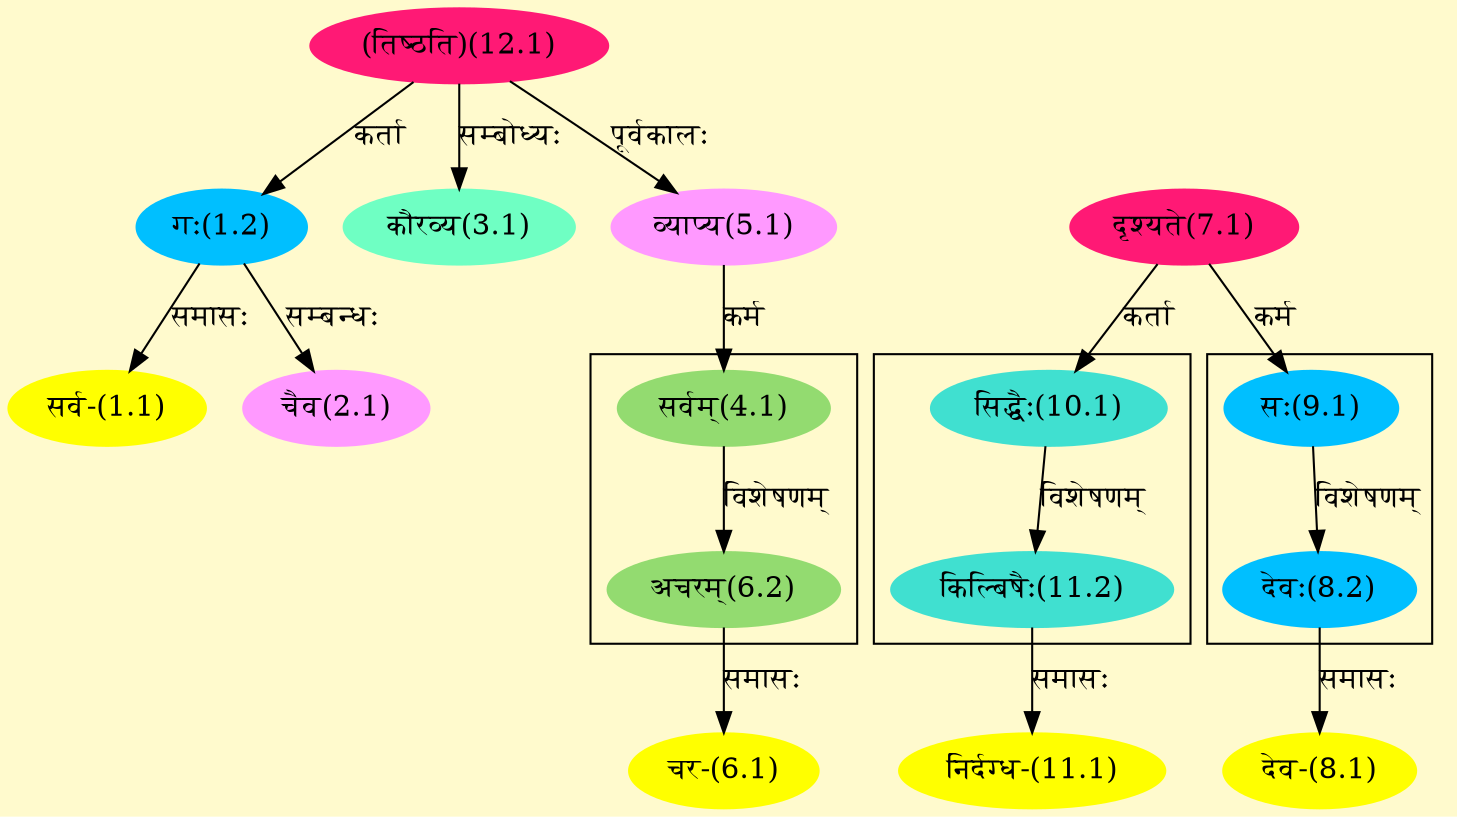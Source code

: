 digraph G{
rankdir=BT;
 compound=true;
 bgcolor="lemonchiffon1";

subgraph cluster_1{
Node6_2 [style=filled, color="#93DB70" label = "अचरम्(6.2)"]
Node4_1 [style=filled, color="#93DB70" label = "सर्वम्(4.1)"]

}

subgraph cluster_2{
Node8_2 [style=filled, color="#00BFFF" label = "देवः(8.2)"]
Node9_1 [style=filled, color="#00BFFF" label = "सः(9.1)"]

}

subgraph cluster_3{
Node11_2 [style=filled, color="#40E0D0" label = "किल्बिषैः(11.2)"]
Node10_1 [style=filled, color="#40E0D0" label = "सिद्धैः(10.1)"]

}
Node1_1 [style=filled, color="#FFFF00" label = "सर्व-(1.1)"]
Node1_2 [style=filled, color="#00BFFF" label = "गः(1.2)"]
Node12_1 [style=filled, color="#FF1975" label = "(तिष्ठति)(12.1)"]
Node2_1 [style=filled, color="#FF99FF" label = "चैव(2.1)"]
Node3_1 [style=filled, color="#6FFFC3" label = "कौरव्य(3.1)"]
Node4_1 [style=filled, color="#93DB70" label = "सर्वम्(4.1)"]
Node5_1 [style=filled, color="#FF99FF" label = "व्याप्य(5.1)"]
Node6_1 [style=filled, color="#FFFF00" label = "चर-(6.1)"]
Node6_2 [style=filled, color="#93DB70" label = "अचरम्(6.2)"]
Node7_1 [style=filled, color="#FF1975" label = "दृश्यते(7.1)"]
Node9_1 [style=filled, color="#00BFFF" label = "सः(9.1)"]
Node [style=filled, color="" label = "()"]
Node8_1 [style=filled, color="#FFFF00" label = "देव-(8.1)"]
Node8_2 [style=filled, color="#00BFFF" label = "देवः(8.2)"]
Node10_1 [style=filled, color="#40E0D0" label = "सिद्धैः(10.1)"]
Node11_1 [style=filled, color="#FFFF00" label = "निर्दग्ध-(11.1)"]
Node11_2 [style=filled, color="#40E0D0" label = "किल्बिषैः(11.2)"]
/* Start of Relations section */

Node1_1 -> Node1_2 [  label="समासः"  dir="back" ]
Node1_2 -> Node12_1 [  label="कर्ता"  dir="back" ]
Node2_1 -> Node1_2 [  label="सम्बन्धः"  dir="back" ]
Node3_1 -> Node12_1 [  label="सम्बोध्यः"  dir="back" ]
Node4_1 -> Node5_1 [  label="कर्म"  dir="back" ]
Node5_1 -> Node12_1 [  label="पूर्वकालः"  dir="back" ]
Node6_1 -> Node6_2 [  label="समासः"  dir="back" ]
Node6_2 -> Node4_1 [  label="विशेषणम्"  dir="back" ]
Node8_1 -> Node8_2 [  label="समासः"  dir="back" ]
Node8_2 -> Node9_1 [  label="विशेषणम्"  dir="back" ]
Node9_1 -> Node7_1 [  label="कर्म"  dir="back" ]
Node10_1 -> Node7_1 [  label="कर्ता"  dir="back" ]
Node11_1 -> Node11_2 [  label="समासः"  dir="back" ]
Node11_2 -> Node10_1 [  label="विशेषणम्"  dir="back" ]
}
